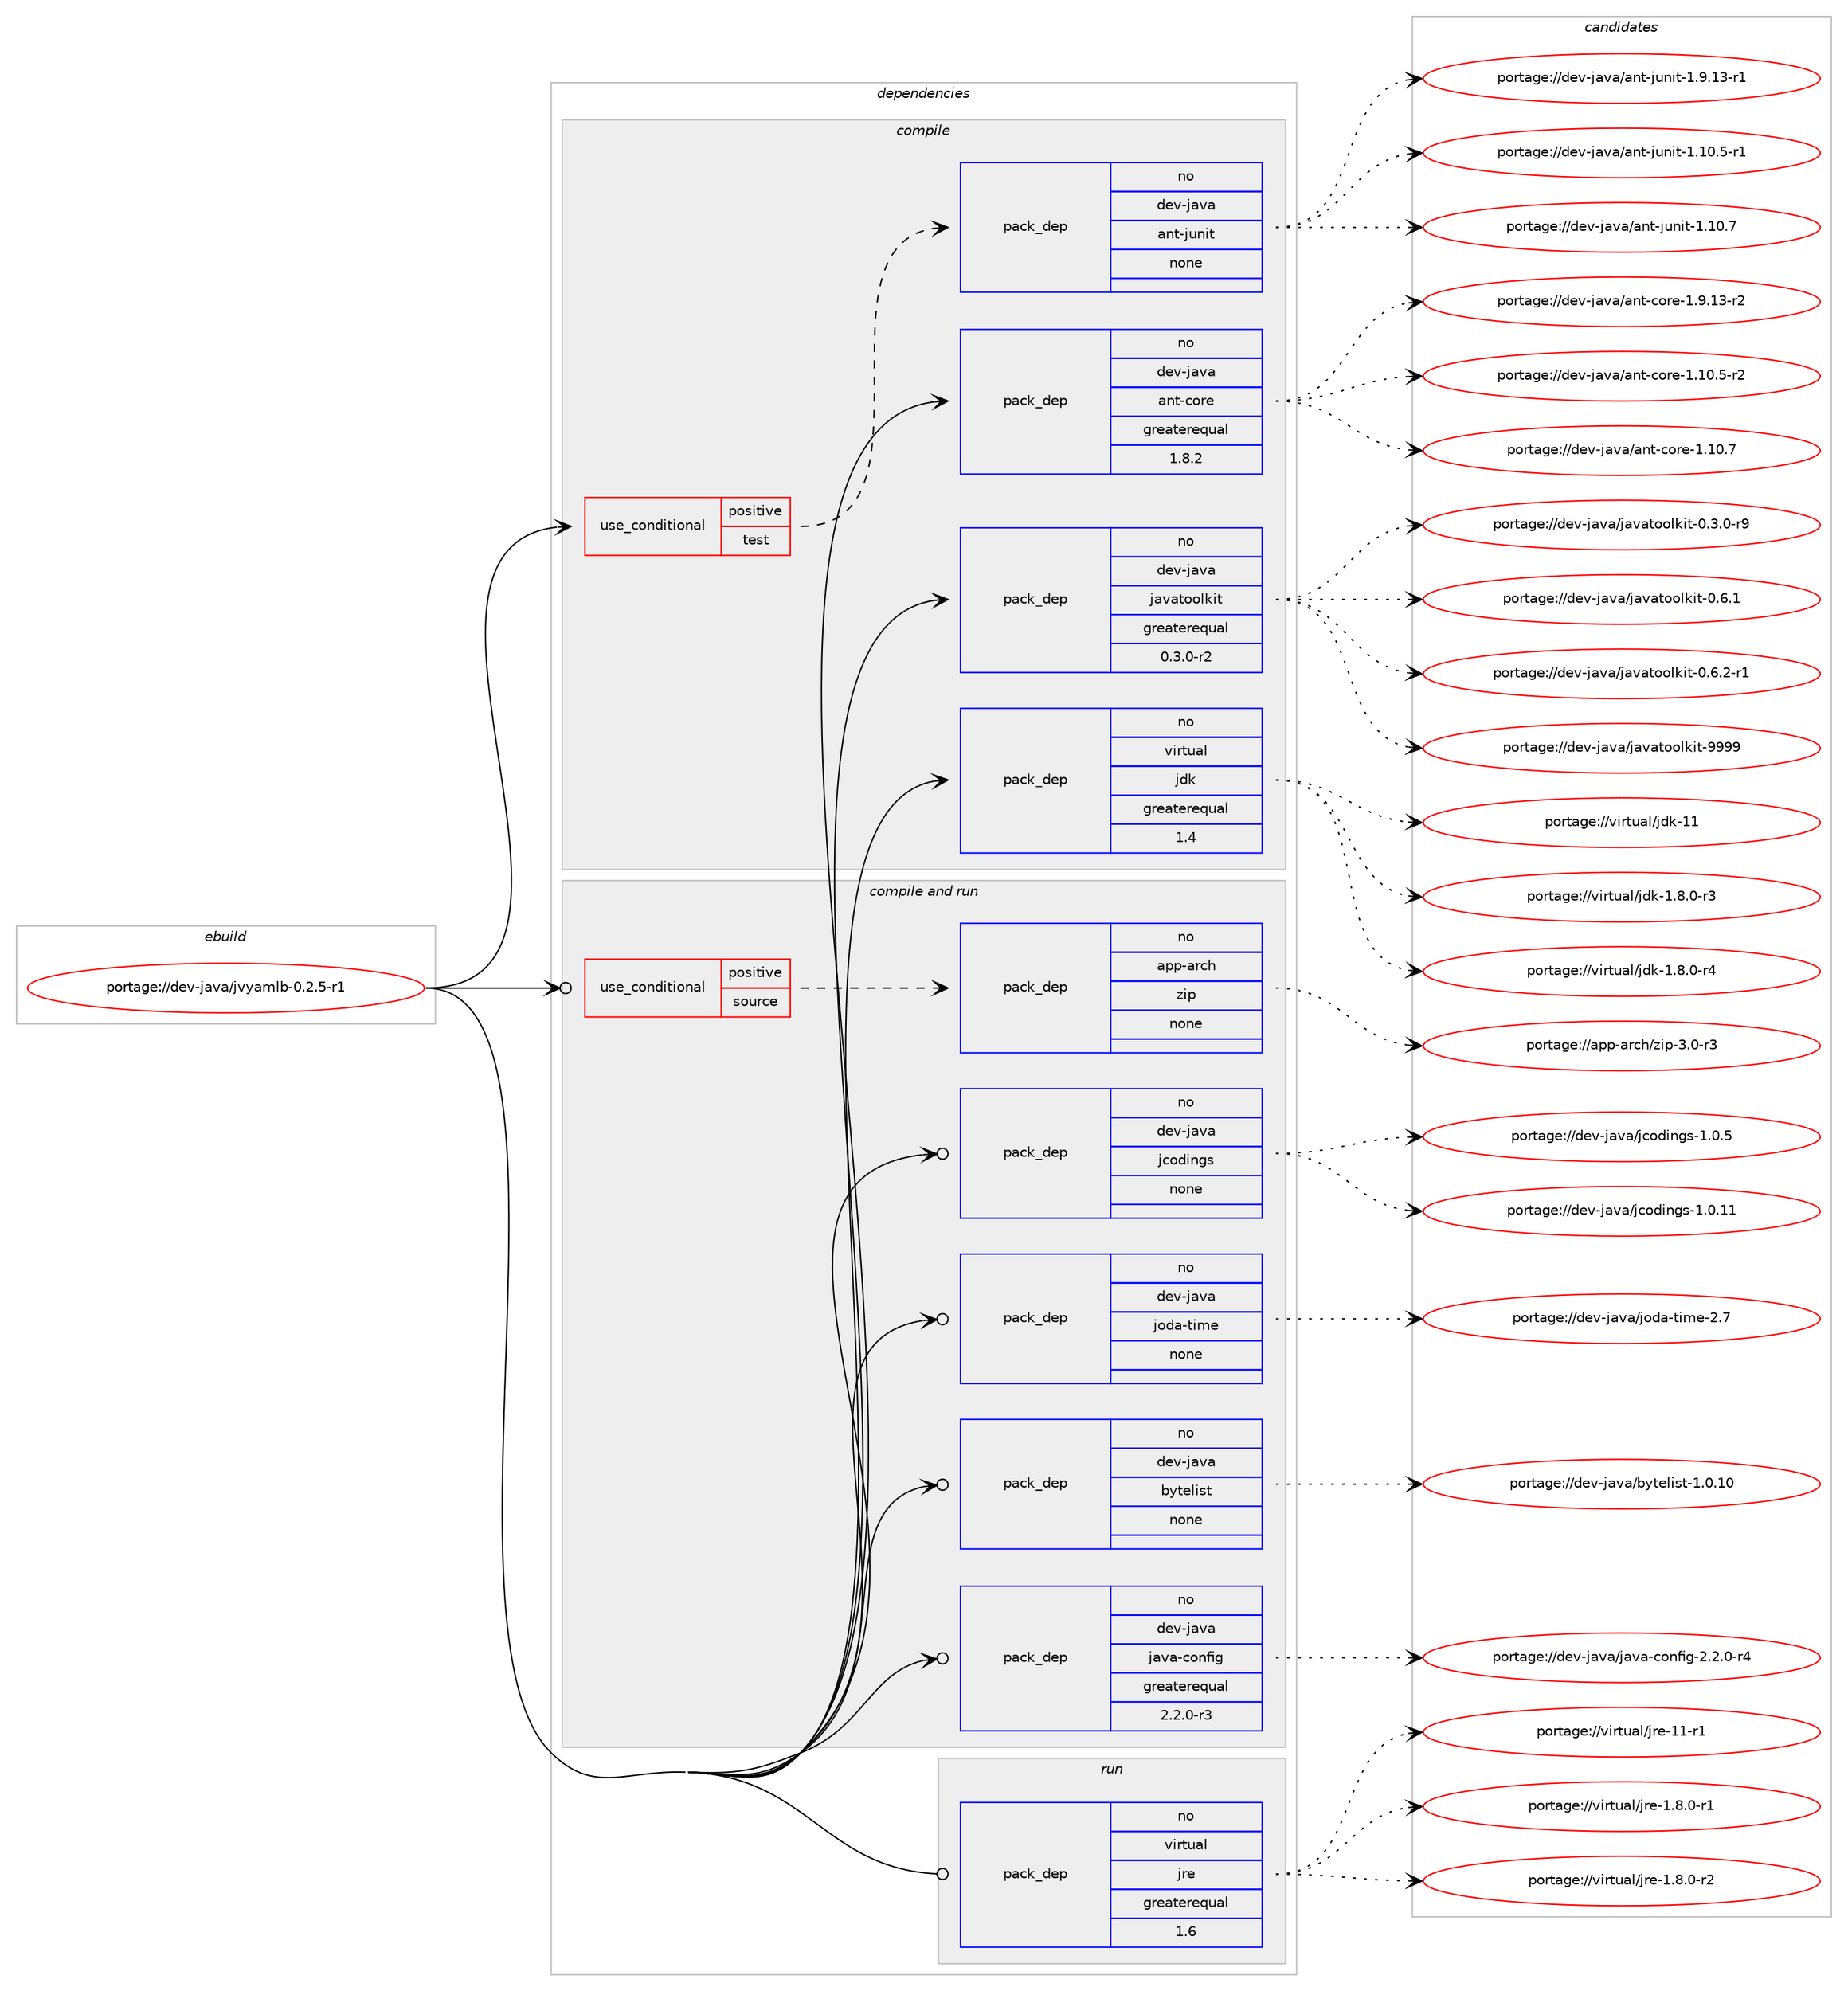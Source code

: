 digraph prolog {

# *************
# Graph options
# *************

newrank=true;
concentrate=true;
compound=true;
graph [rankdir=LR,fontname=Helvetica,fontsize=10,ranksep=1.5];#, ranksep=2.5, nodesep=0.2];
edge  [arrowhead=vee];
node  [fontname=Helvetica,fontsize=10];

# **********
# The ebuild
# **********

subgraph cluster_leftcol {
color=gray;
rank=same;
label=<<i>ebuild</i>>;
id [label="portage://dev-java/jvyamlb-0.2.5-r1", color=red, width=4, href="../dev-java/jvyamlb-0.2.5-r1.svg"];
}

# ****************
# The dependencies
# ****************

subgraph cluster_midcol {
color=gray;
label=<<i>dependencies</i>>;
subgraph cluster_compile {
fillcolor="#eeeeee";
style=filled;
label=<<i>compile</i>>;
subgraph cond18605 {
dependency90091 [label=<<TABLE BORDER="0" CELLBORDER="1" CELLSPACING="0" CELLPADDING="4"><TR><TD ROWSPAN="3" CELLPADDING="10">use_conditional</TD></TR><TR><TD>positive</TD></TR><TR><TD>test</TD></TR></TABLE>>, shape=none, color=red];
subgraph pack68764 {
dependency90092 [label=<<TABLE BORDER="0" CELLBORDER="1" CELLSPACING="0" CELLPADDING="4" WIDTH="220"><TR><TD ROWSPAN="6" CELLPADDING="30">pack_dep</TD></TR><TR><TD WIDTH="110">no</TD></TR><TR><TD>dev-java</TD></TR><TR><TD>ant-junit</TD></TR><TR><TD>none</TD></TR><TR><TD></TD></TR></TABLE>>, shape=none, color=blue];
}
dependency90091:e -> dependency90092:w [weight=20,style="dashed",arrowhead="vee"];
}
id:e -> dependency90091:w [weight=20,style="solid",arrowhead="vee"];
subgraph pack68765 {
dependency90093 [label=<<TABLE BORDER="0" CELLBORDER="1" CELLSPACING="0" CELLPADDING="4" WIDTH="220"><TR><TD ROWSPAN="6" CELLPADDING="30">pack_dep</TD></TR><TR><TD WIDTH="110">no</TD></TR><TR><TD>dev-java</TD></TR><TR><TD>ant-core</TD></TR><TR><TD>greaterequal</TD></TR><TR><TD>1.8.2</TD></TR></TABLE>>, shape=none, color=blue];
}
id:e -> dependency90093:w [weight=20,style="solid",arrowhead="vee"];
subgraph pack68766 {
dependency90094 [label=<<TABLE BORDER="0" CELLBORDER="1" CELLSPACING="0" CELLPADDING="4" WIDTH="220"><TR><TD ROWSPAN="6" CELLPADDING="30">pack_dep</TD></TR><TR><TD WIDTH="110">no</TD></TR><TR><TD>dev-java</TD></TR><TR><TD>javatoolkit</TD></TR><TR><TD>greaterequal</TD></TR><TR><TD>0.3.0-r2</TD></TR></TABLE>>, shape=none, color=blue];
}
id:e -> dependency90094:w [weight=20,style="solid",arrowhead="vee"];
subgraph pack68767 {
dependency90095 [label=<<TABLE BORDER="0" CELLBORDER="1" CELLSPACING="0" CELLPADDING="4" WIDTH="220"><TR><TD ROWSPAN="6" CELLPADDING="30">pack_dep</TD></TR><TR><TD WIDTH="110">no</TD></TR><TR><TD>virtual</TD></TR><TR><TD>jdk</TD></TR><TR><TD>greaterequal</TD></TR><TR><TD>1.4</TD></TR></TABLE>>, shape=none, color=blue];
}
id:e -> dependency90095:w [weight=20,style="solid",arrowhead="vee"];
}
subgraph cluster_compileandrun {
fillcolor="#eeeeee";
style=filled;
label=<<i>compile and run</i>>;
subgraph cond18606 {
dependency90096 [label=<<TABLE BORDER="0" CELLBORDER="1" CELLSPACING="0" CELLPADDING="4"><TR><TD ROWSPAN="3" CELLPADDING="10">use_conditional</TD></TR><TR><TD>positive</TD></TR><TR><TD>source</TD></TR></TABLE>>, shape=none, color=red];
subgraph pack68768 {
dependency90097 [label=<<TABLE BORDER="0" CELLBORDER="1" CELLSPACING="0" CELLPADDING="4" WIDTH="220"><TR><TD ROWSPAN="6" CELLPADDING="30">pack_dep</TD></TR><TR><TD WIDTH="110">no</TD></TR><TR><TD>app-arch</TD></TR><TR><TD>zip</TD></TR><TR><TD>none</TD></TR><TR><TD></TD></TR></TABLE>>, shape=none, color=blue];
}
dependency90096:e -> dependency90097:w [weight=20,style="dashed",arrowhead="vee"];
}
id:e -> dependency90096:w [weight=20,style="solid",arrowhead="odotvee"];
subgraph pack68769 {
dependency90098 [label=<<TABLE BORDER="0" CELLBORDER="1" CELLSPACING="0" CELLPADDING="4" WIDTH="220"><TR><TD ROWSPAN="6" CELLPADDING="30">pack_dep</TD></TR><TR><TD WIDTH="110">no</TD></TR><TR><TD>dev-java</TD></TR><TR><TD>bytelist</TD></TR><TR><TD>none</TD></TR><TR><TD></TD></TR></TABLE>>, shape=none, color=blue];
}
id:e -> dependency90098:w [weight=20,style="solid",arrowhead="odotvee"];
subgraph pack68770 {
dependency90099 [label=<<TABLE BORDER="0" CELLBORDER="1" CELLSPACING="0" CELLPADDING="4" WIDTH="220"><TR><TD ROWSPAN="6" CELLPADDING="30">pack_dep</TD></TR><TR><TD WIDTH="110">no</TD></TR><TR><TD>dev-java</TD></TR><TR><TD>java-config</TD></TR><TR><TD>greaterequal</TD></TR><TR><TD>2.2.0-r3</TD></TR></TABLE>>, shape=none, color=blue];
}
id:e -> dependency90099:w [weight=20,style="solid",arrowhead="odotvee"];
subgraph pack68771 {
dependency90100 [label=<<TABLE BORDER="0" CELLBORDER="1" CELLSPACING="0" CELLPADDING="4" WIDTH="220"><TR><TD ROWSPAN="6" CELLPADDING="30">pack_dep</TD></TR><TR><TD WIDTH="110">no</TD></TR><TR><TD>dev-java</TD></TR><TR><TD>jcodings</TD></TR><TR><TD>none</TD></TR><TR><TD></TD></TR></TABLE>>, shape=none, color=blue];
}
id:e -> dependency90100:w [weight=20,style="solid",arrowhead="odotvee"];
subgraph pack68772 {
dependency90101 [label=<<TABLE BORDER="0" CELLBORDER="1" CELLSPACING="0" CELLPADDING="4" WIDTH="220"><TR><TD ROWSPAN="6" CELLPADDING="30">pack_dep</TD></TR><TR><TD WIDTH="110">no</TD></TR><TR><TD>dev-java</TD></TR><TR><TD>joda-time</TD></TR><TR><TD>none</TD></TR><TR><TD></TD></TR></TABLE>>, shape=none, color=blue];
}
id:e -> dependency90101:w [weight=20,style="solid",arrowhead="odotvee"];
}
subgraph cluster_run {
fillcolor="#eeeeee";
style=filled;
label=<<i>run</i>>;
subgraph pack68773 {
dependency90102 [label=<<TABLE BORDER="0" CELLBORDER="1" CELLSPACING="0" CELLPADDING="4" WIDTH="220"><TR><TD ROWSPAN="6" CELLPADDING="30">pack_dep</TD></TR><TR><TD WIDTH="110">no</TD></TR><TR><TD>virtual</TD></TR><TR><TD>jre</TD></TR><TR><TD>greaterequal</TD></TR><TR><TD>1.6</TD></TR></TABLE>>, shape=none, color=blue];
}
id:e -> dependency90102:w [weight=20,style="solid",arrowhead="odot"];
}
}

# **************
# The candidates
# **************

subgraph cluster_choices {
rank=same;
color=gray;
label=<<i>candidates</i>>;

subgraph choice68764 {
color=black;
nodesep=1;
choiceportage100101118451069711897479711011645106117110105116454946494846534511449 [label="portage://dev-java/ant-junit-1.10.5-r1", color=red, width=4,href="../dev-java/ant-junit-1.10.5-r1.svg"];
choiceportage10010111845106971189747971101164510611711010511645494649484655 [label="portage://dev-java/ant-junit-1.10.7", color=red, width=4,href="../dev-java/ant-junit-1.10.7.svg"];
choiceportage100101118451069711897479711011645106117110105116454946574649514511449 [label="portage://dev-java/ant-junit-1.9.13-r1", color=red, width=4,href="../dev-java/ant-junit-1.9.13-r1.svg"];
dependency90092:e -> choiceportage100101118451069711897479711011645106117110105116454946494846534511449:w [style=dotted,weight="100"];
dependency90092:e -> choiceportage10010111845106971189747971101164510611711010511645494649484655:w [style=dotted,weight="100"];
dependency90092:e -> choiceportage100101118451069711897479711011645106117110105116454946574649514511449:w [style=dotted,weight="100"];
}
subgraph choice68765 {
color=black;
nodesep=1;
choiceportage10010111845106971189747971101164599111114101454946494846534511450 [label="portage://dev-java/ant-core-1.10.5-r2", color=red, width=4,href="../dev-java/ant-core-1.10.5-r2.svg"];
choiceportage1001011184510697118974797110116459911111410145494649484655 [label="portage://dev-java/ant-core-1.10.7", color=red, width=4,href="../dev-java/ant-core-1.10.7.svg"];
choiceportage10010111845106971189747971101164599111114101454946574649514511450 [label="portage://dev-java/ant-core-1.9.13-r2", color=red, width=4,href="../dev-java/ant-core-1.9.13-r2.svg"];
dependency90093:e -> choiceportage10010111845106971189747971101164599111114101454946494846534511450:w [style=dotted,weight="100"];
dependency90093:e -> choiceportage1001011184510697118974797110116459911111410145494649484655:w [style=dotted,weight="100"];
dependency90093:e -> choiceportage10010111845106971189747971101164599111114101454946574649514511450:w [style=dotted,weight="100"];
}
subgraph choice68766 {
color=black;
nodesep=1;
choiceportage1001011184510697118974710697118971161111111081071051164548465146484511457 [label="portage://dev-java/javatoolkit-0.3.0-r9", color=red, width=4,href="../dev-java/javatoolkit-0.3.0-r9.svg"];
choiceportage100101118451069711897471069711897116111111108107105116454846544649 [label="portage://dev-java/javatoolkit-0.6.1", color=red, width=4,href="../dev-java/javatoolkit-0.6.1.svg"];
choiceportage1001011184510697118974710697118971161111111081071051164548465446504511449 [label="portage://dev-java/javatoolkit-0.6.2-r1", color=red, width=4,href="../dev-java/javatoolkit-0.6.2-r1.svg"];
choiceportage1001011184510697118974710697118971161111111081071051164557575757 [label="portage://dev-java/javatoolkit-9999", color=red, width=4,href="../dev-java/javatoolkit-9999.svg"];
dependency90094:e -> choiceportage1001011184510697118974710697118971161111111081071051164548465146484511457:w [style=dotted,weight="100"];
dependency90094:e -> choiceportage100101118451069711897471069711897116111111108107105116454846544649:w [style=dotted,weight="100"];
dependency90094:e -> choiceportage1001011184510697118974710697118971161111111081071051164548465446504511449:w [style=dotted,weight="100"];
dependency90094:e -> choiceportage1001011184510697118974710697118971161111111081071051164557575757:w [style=dotted,weight="100"];
}
subgraph choice68767 {
color=black;
nodesep=1;
choiceportage11810511411611797108471061001074549465646484511451 [label="portage://virtual/jdk-1.8.0-r3", color=red, width=4,href="../virtual/jdk-1.8.0-r3.svg"];
choiceportage11810511411611797108471061001074549465646484511452 [label="portage://virtual/jdk-1.8.0-r4", color=red, width=4,href="../virtual/jdk-1.8.0-r4.svg"];
choiceportage1181051141161179710847106100107454949 [label="portage://virtual/jdk-11", color=red, width=4,href="../virtual/jdk-11.svg"];
dependency90095:e -> choiceportage11810511411611797108471061001074549465646484511451:w [style=dotted,weight="100"];
dependency90095:e -> choiceportage11810511411611797108471061001074549465646484511452:w [style=dotted,weight="100"];
dependency90095:e -> choiceportage1181051141161179710847106100107454949:w [style=dotted,weight="100"];
}
subgraph choice68768 {
color=black;
nodesep=1;
choiceportage9711211245971149910447122105112455146484511451 [label="portage://app-arch/zip-3.0-r3", color=red, width=4,href="../app-arch/zip-3.0-r3.svg"];
dependency90097:e -> choiceportage9711211245971149910447122105112455146484511451:w [style=dotted,weight="100"];
}
subgraph choice68769 {
color=black;
nodesep=1;
choiceportage100101118451069711897479812111610110810511511645494648464948 [label="portage://dev-java/bytelist-1.0.10", color=red, width=4,href="../dev-java/bytelist-1.0.10.svg"];
dependency90098:e -> choiceportage100101118451069711897479812111610110810511511645494648464948:w [style=dotted,weight="100"];
}
subgraph choice68770 {
color=black;
nodesep=1;
choiceportage10010111845106971189747106971189745991111101021051034550465046484511452 [label="portage://dev-java/java-config-2.2.0-r4", color=red, width=4,href="../dev-java/java-config-2.2.0-r4.svg"];
dependency90099:e -> choiceportage10010111845106971189747106971189745991111101021051034550465046484511452:w [style=dotted,weight="100"];
}
subgraph choice68771 {
color=black;
nodesep=1;
choiceportage100101118451069711897471069911110010511010311545494648464949 [label="portage://dev-java/jcodings-1.0.11", color=red, width=4,href="../dev-java/jcodings-1.0.11.svg"];
choiceportage1001011184510697118974710699111100105110103115454946484653 [label="portage://dev-java/jcodings-1.0.5", color=red, width=4,href="../dev-java/jcodings-1.0.5.svg"];
dependency90100:e -> choiceportage100101118451069711897471069911110010511010311545494648464949:w [style=dotted,weight="100"];
dependency90100:e -> choiceportage1001011184510697118974710699111100105110103115454946484653:w [style=dotted,weight="100"];
}
subgraph choice68772 {
color=black;
nodesep=1;
choiceportage10010111845106971189747106111100974511610510910145504655 [label="portage://dev-java/joda-time-2.7", color=red, width=4,href="../dev-java/joda-time-2.7.svg"];
dependency90101:e -> choiceportage10010111845106971189747106111100974511610510910145504655:w [style=dotted,weight="100"];
}
subgraph choice68773 {
color=black;
nodesep=1;
choiceportage11810511411611797108471061141014549465646484511449 [label="portage://virtual/jre-1.8.0-r1", color=red, width=4,href="../virtual/jre-1.8.0-r1.svg"];
choiceportage11810511411611797108471061141014549465646484511450 [label="portage://virtual/jre-1.8.0-r2", color=red, width=4,href="../virtual/jre-1.8.0-r2.svg"];
choiceportage11810511411611797108471061141014549494511449 [label="portage://virtual/jre-11-r1", color=red, width=4,href="../virtual/jre-11-r1.svg"];
dependency90102:e -> choiceportage11810511411611797108471061141014549465646484511449:w [style=dotted,weight="100"];
dependency90102:e -> choiceportage11810511411611797108471061141014549465646484511450:w [style=dotted,weight="100"];
dependency90102:e -> choiceportage11810511411611797108471061141014549494511449:w [style=dotted,weight="100"];
}
}

}
